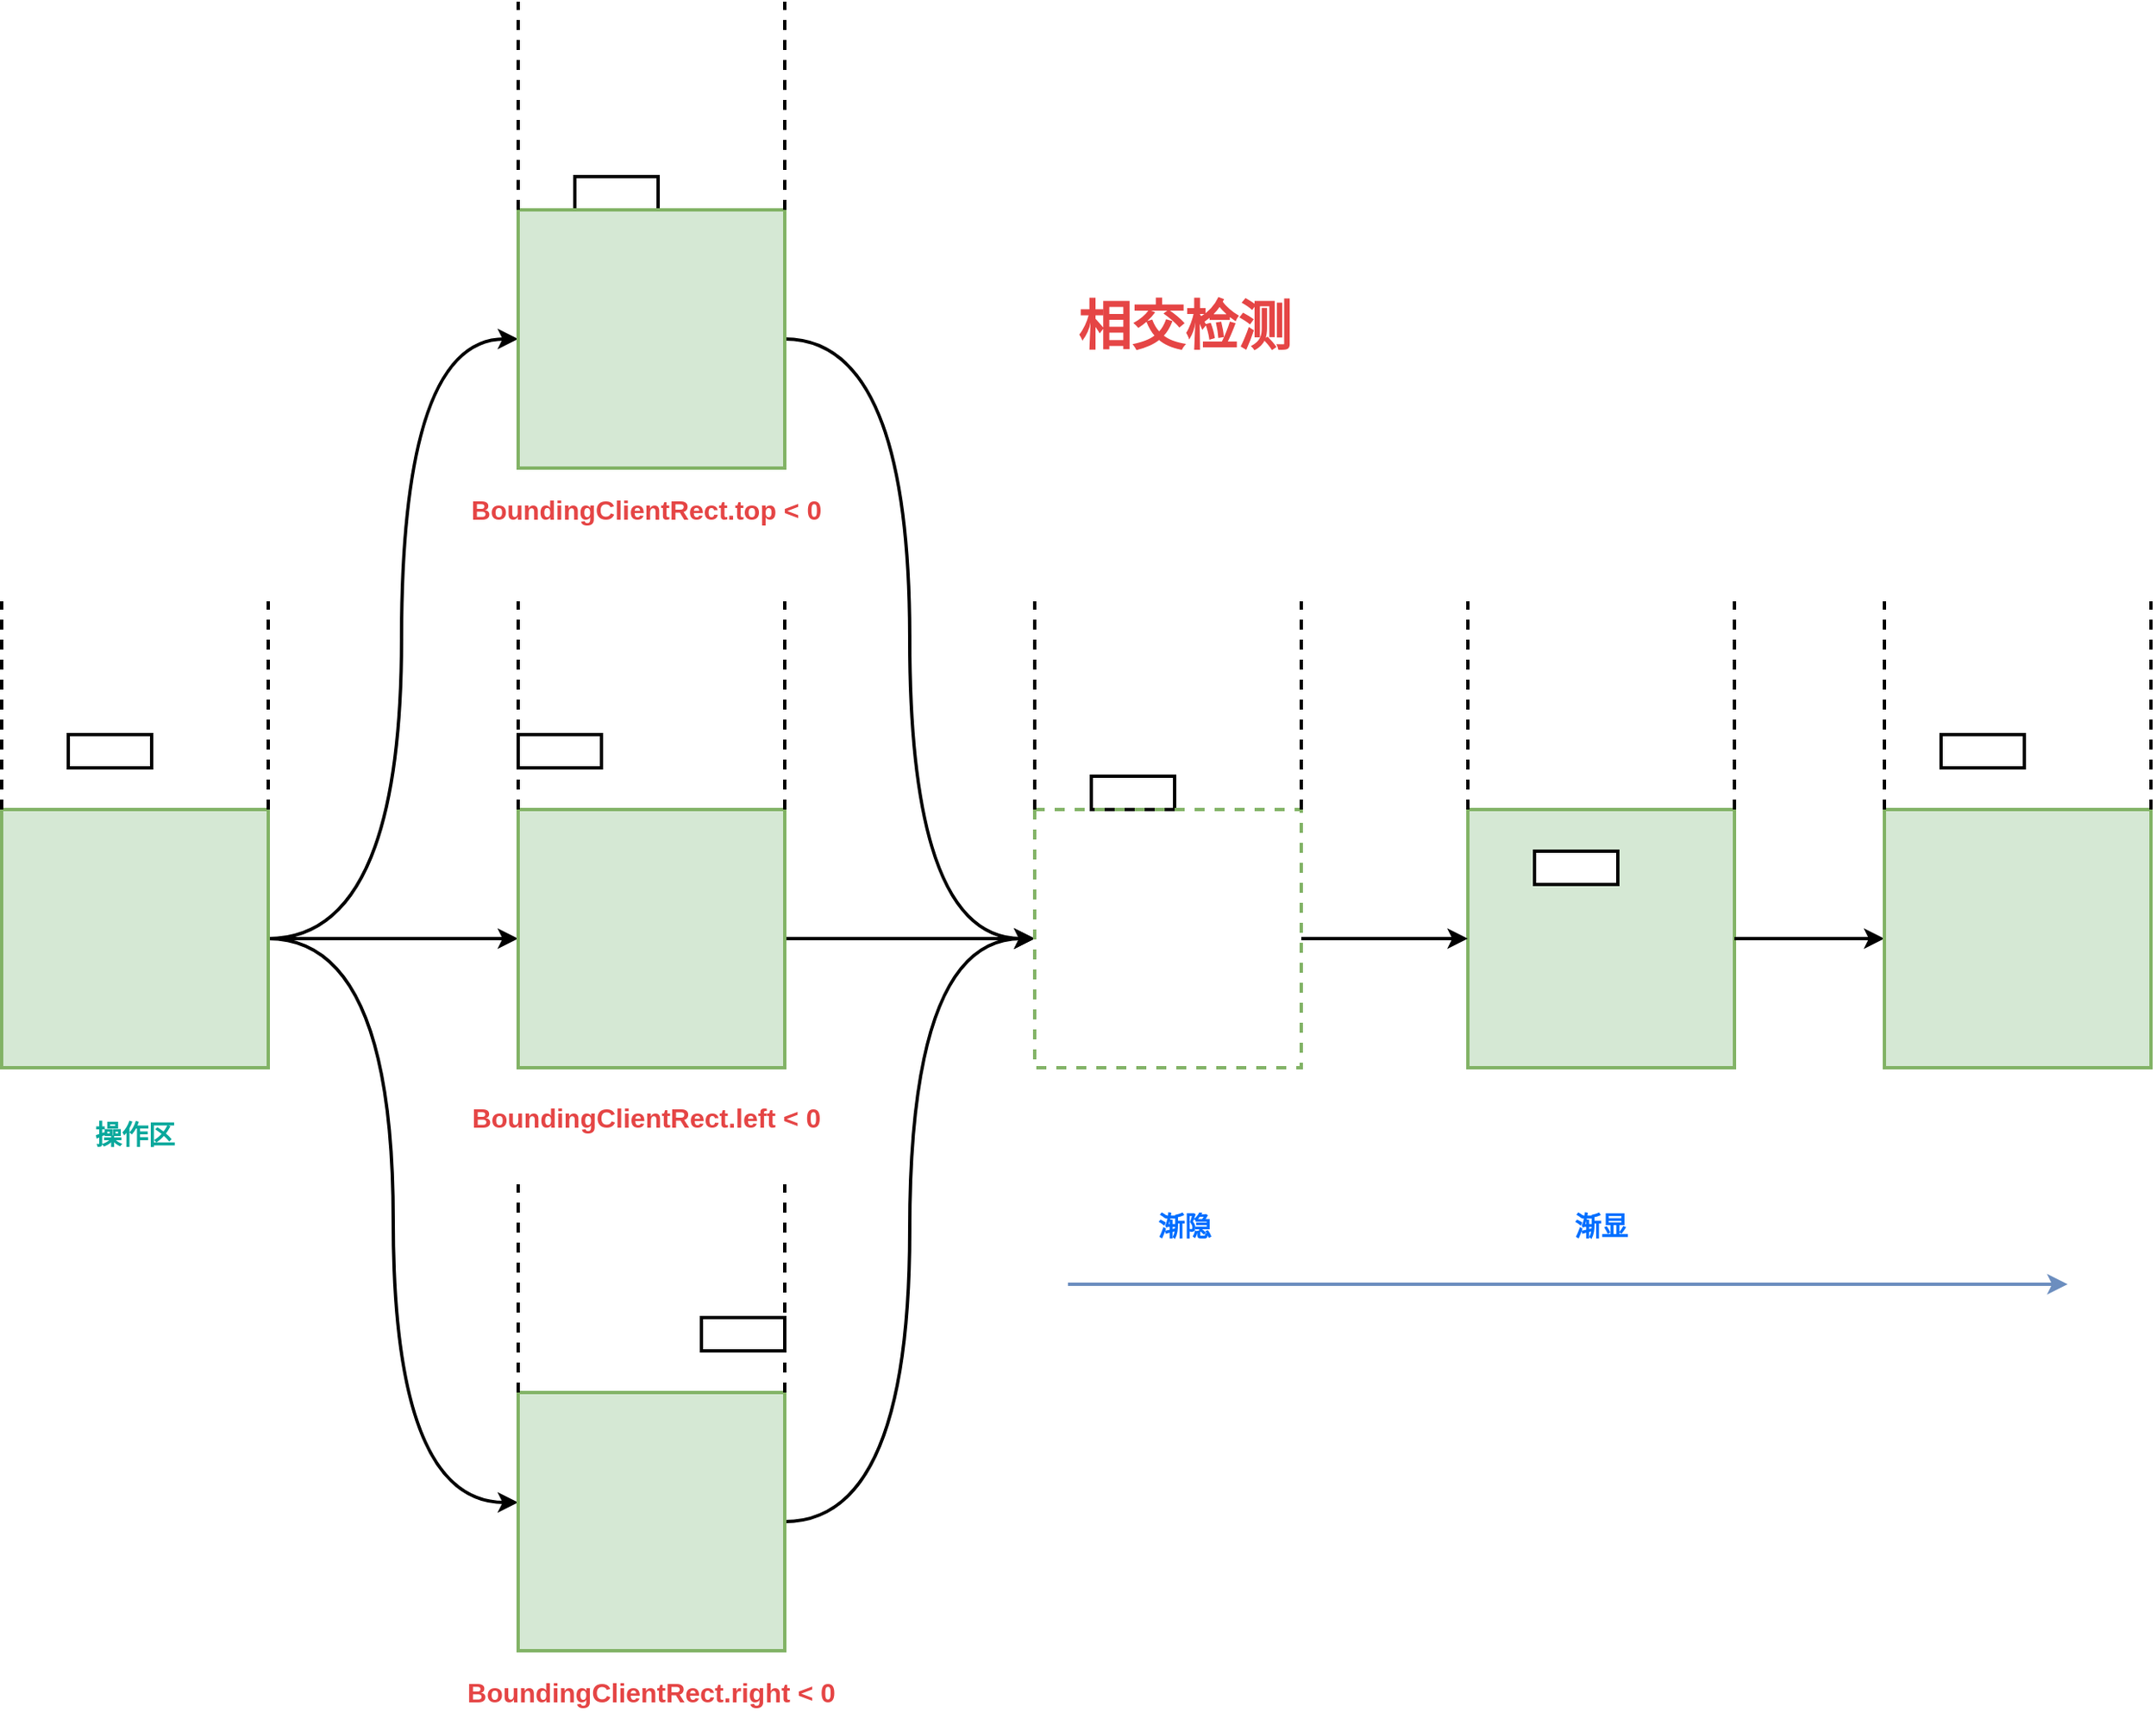 <mxfile version="20.8.13" type="github">
  <diagram name="第 1 页" id="pyim4qZ4rd5q3mOowQ-e">
    <mxGraphModel dx="2120" dy="1138" grid="1" gridSize="10" guides="1" tooltips="1" connect="1" arrows="1" fold="1" page="1" pageScale="1" pageWidth="827" pageHeight="1169" math="0" shadow="0">
      <root>
        <mxCell id="0" />
        <mxCell id="1" parent="0" />
        <mxCell id="yMuCJ4eydJoWDQ9Kz_5B-32" value="" style="rounded=0;whiteSpace=wrap;html=1;glass=0;strokeWidth=2;fillColor=#d5e8d4;strokeColor=#82b366;" vertex="1" parent="1">
          <mxGeometry x="950" y="515" width="160" height="155" as="geometry" />
        </mxCell>
        <mxCell id="yMuCJ4eydJoWDQ9Kz_5B-1" value="" style="rounded=0;whiteSpace=wrap;html=1;strokeWidth=2;" vertex="1" parent="1">
          <mxGeometry x="110" y="470" width="50" height="20" as="geometry" />
        </mxCell>
        <mxCell id="yMuCJ4eydJoWDQ9Kz_5B-39" style="edgeStyle=orthogonalEdgeStyle;rounded=0;orthogonalLoop=1;jettySize=auto;html=1;entryX=0;entryY=0.5;entryDx=0;entryDy=0;strokeWidth=2;curved=1;" edge="1" parent="1" source="yMuCJ4eydJoWDQ9Kz_5B-2" target="yMuCJ4eydJoWDQ9Kz_5B-8">
          <mxGeometry relative="1" as="geometry">
            <Array as="points">
              <mxPoint x="310" y="593" />
              <mxPoint x="310" y="233" />
            </Array>
          </mxGeometry>
        </mxCell>
        <mxCell id="yMuCJ4eydJoWDQ9Kz_5B-40" style="edgeStyle=orthogonalEdgeStyle;curved=1;rounded=0;orthogonalLoop=1;jettySize=auto;html=1;entryX=0;entryY=0.5;entryDx=0;entryDy=0;strokeWidth=2;" edge="1" parent="1" source="yMuCJ4eydJoWDQ9Kz_5B-2" target="yMuCJ4eydJoWDQ9Kz_5B-15">
          <mxGeometry relative="1" as="geometry" />
        </mxCell>
        <mxCell id="yMuCJ4eydJoWDQ9Kz_5B-41" style="edgeStyle=orthogonalEdgeStyle;curved=1;rounded=0;orthogonalLoop=1;jettySize=auto;html=1;entryX=0;entryY=0.426;entryDx=0;entryDy=0;entryPerimeter=0;strokeWidth=2;" edge="1" parent="1" source="yMuCJ4eydJoWDQ9Kz_5B-2" target="yMuCJ4eydJoWDQ9Kz_5B-19">
          <mxGeometry relative="1" as="geometry" />
        </mxCell>
        <mxCell id="yMuCJ4eydJoWDQ9Kz_5B-2" value="" style="rounded=0;whiteSpace=wrap;html=1;glass=0;strokeWidth=2;fillColor=#d5e8d4;strokeColor=#82b366;" vertex="1" parent="1">
          <mxGeometry x="70" y="515" width="160" height="155" as="geometry" />
        </mxCell>
        <mxCell id="yMuCJ4eydJoWDQ9Kz_5B-3" value="&lt;b&gt;&lt;font color=&quot;#08a89c&quot; style=&quot;font-size: 16px;&quot;&gt;操作区&lt;/font&gt;&lt;/b&gt;" style="text;html=1;strokeColor=none;fillColor=none;align=center;verticalAlign=middle;whiteSpace=wrap;rounded=0;" vertex="1" parent="1">
          <mxGeometry x="120" y="695" width="60" height="30" as="geometry" />
        </mxCell>
        <mxCell id="yMuCJ4eydJoWDQ9Kz_5B-5" value="" style="endArrow=none;html=1;rounded=0;strokeWidth=2;dashed=1;" edge="1" parent="1">
          <mxGeometry width="50" height="50" relative="1" as="geometry">
            <mxPoint x="70" y="515" as="sourcePoint" />
            <mxPoint x="70" y="390" as="targetPoint" />
          </mxGeometry>
        </mxCell>
        <mxCell id="yMuCJ4eydJoWDQ9Kz_5B-6" value="" style="endArrow=none;html=1;rounded=0;strokeWidth=2;dashed=1;" edge="1" parent="1">
          <mxGeometry width="50" height="50" relative="1" as="geometry">
            <mxPoint x="230" y="515" as="sourcePoint" />
            <mxPoint x="230" y="390" as="targetPoint" />
          </mxGeometry>
        </mxCell>
        <mxCell id="yMuCJ4eydJoWDQ9Kz_5B-7" value="" style="rounded=0;whiteSpace=wrap;html=1;strokeWidth=2;" vertex="1" parent="1">
          <mxGeometry x="414" y="135" width="50" height="20" as="geometry" />
        </mxCell>
        <mxCell id="yMuCJ4eydJoWDQ9Kz_5B-43" style="edgeStyle=orthogonalEdgeStyle;curved=1;rounded=0;orthogonalLoop=1;jettySize=auto;html=1;entryX=0;entryY=0.5;entryDx=0;entryDy=0;strokeWidth=2;" edge="1" parent="1" source="yMuCJ4eydJoWDQ9Kz_5B-8" target="yMuCJ4eydJoWDQ9Kz_5B-28">
          <mxGeometry relative="1" as="geometry" />
        </mxCell>
        <mxCell id="yMuCJ4eydJoWDQ9Kz_5B-8" value="" style="rounded=0;whiteSpace=wrap;html=1;glass=0;strokeWidth=2;fillColor=#d5e8d4;strokeColor=#82b366;" vertex="1" parent="1">
          <mxGeometry x="380" y="155" width="160" height="155" as="geometry" />
        </mxCell>
        <mxCell id="yMuCJ4eydJoWDQ9Kz_5B-9" value="" style="endArrow=none;html=1;rounded=0;strokeWidth=2;dashed=1;" edge="1" parent="1">
          <mxGeometry width="50" height="50" relative="1" as="geometry">
            <mxPoint x="380" y="155" as="sourcePoint" />
            <mxPoint x="380" y="30" as="targetPoint" />
          </mxGeometry>
        </mxCell>
        <mxCell id="yMuCJ4eydJoWDQ9Kz_5B-10" value="" style="endArrow=none;html=1;rounded=0;strokeWidth=2;dashed=1;" edge="1" parent="1">
          <mxGeometry width="50" height="50" relative="1" as="geometry">
            <mxPoint x="540" y="155" as="sourcePoint" />
            <mxPoint x="540" y="30" as="targetPoint" />
          </mxGeometry>
        </mxCell>
        <mxCell id="yMuCJ4eydJoWDQ9Kz_5B-14" value="" style="rounded=0;whiteSpace=wrap;html=1;strokeWidth=2;" vertex="1" parent="1">
          <mxGeometry x="380" y="470" width="50" height="20" as="geometry" />
        </mxCell>
        <mxCell id="yMuCJ4eydJoWDQ9Kz_5B-44" style="edgeStyle=orthogonalEdgeStyle;curved=1;rounded=0;orthogonalLoop=1;jettySize=auto;html=1;entryX=0;entryY=0.5;entryDx=0;entryDy=0;strokeWidth=2;" edge="1" parent="1" source="yMuCJ4eydJoWDQ9Kz_5B-15" target="yMuCJ4eydJoWDQ9Kz_5B-28">
          <mxGeometry relative="1" as="geometry" />
        </mxCell>
        <mxCell id="yMuCJ4eydJoWDQ9Kz_5B-15" value="" style="rounded=0;whiteSpace=wrap;html=1;glass=0;strokeWidth=2;fillColor=#d5e8d4;strokeColor=#82b366;" vertex="1" parent="1">
          <mxGeometry x="380" y="515" width="160" height="155" as="geometry" />
        </mxCell>
        <mxCell id="yMuCJ4eydJoWDQ9Kz_5B-16" value="" style="endArrow=none;html=1;rounded=0;strokeWidth=2;dashed=1;" edge="1" parent="1">
          <mxGeometry width="50" height="50" relative="1" as="geometry">
            <mxPoint x="380" y="515" as="sourcePoint" />
            <mxPoint x="380" y="390" as="targetPoint" />
          </mxGeometry>
        </mxCell>
        <mxCell id="yMuCJ4eydJoWDQ9Kz_5B-17" value="" style="endArrow=none;html=1;rounded=0;strokeWidth=2;dashed=1;" edge="1" parent="1">
          <mxGeometry width="50" height="50" relative="1" as="geometry">
            <mxPoint x="540.0" y="515" as="sourcePoint" />
            <mxPoint x="540.0" y="390" as="targetPoint" />
          </mxGeometry>
        </mxCell>
        <mxCell id="yMuCJ4eydJoWDQ9Kz_5B-18" value="" style="rounded=0;whiteSpace=wrap;html=1;strokeWidth=2;" vertex="1" parent="1">
          <mxGeometry x="490" y="820" width="50" height="20" as="geometry" />
        </mxCell>
        <mxCell id="yMuCJ4eydJoWDQ9Kz_5B-45" style="edgeStyle=orthogonalEdgeStyle;curved=1;rounded=0;orthogonalLoop=1;jettySize=auto;html=1;entryX=0;entryY=0.5;entryDx=0;entryDy=0;strokeWidth=2;" edge="1" parent="1" source="yMuCJ4eydJoWDQ9Kz_5B-19" target="yMuCJ4eydJoWDQ9Kz_5B-28">
          <mxGeometry relative="1" as="geometry" />
        </mxCell>
        <mxCell id="yMuCJ4eydJoWDQ9Kz_5B-19" value="" style="rounded=0;whiteSpace=wrap;html=1;glass=0;strokeWidth=2;fillColor=#d5e8d4;strokeColor=#82b366;" vertex="1" parent="1">
          <mxGeometry x="380" y="865" width="160" height="155" as="geometry" />
        </mxCell>
        <mxCell id="yMuCJ4eydJoWDQ9Kz_5B-20" value="" style="endArrow=none;html=1;rounded=0;strokeWidth=2;dashed=1;" edge="1" parent="1">
          <mxGeometry width="50" height="50" relative="1" as="geometry">
            <mxPoint x="380" y="865" as="sourcePoint" />
            <mxPoint x="380" y="740" as="targetPoint" />
          </mxGeometry>
        </mxCell>
        <mxCell id="yMuCJ4eydJoWDQ9Kz_5B-21" value="" style="endArrow=none;html=1;rounded=0;strokeWidth=2;dashed=1;" edge="1" parent="1">
          <mxGeometry width="50" height="50" relative="1" as="geometry">
            <mxPoint x="540.0" y="865" as="sourcePoint" />
            <mxPoint x="540.0" y="740" as="targetPoint" />
          </mxGeometry>
        </mxCell>
        <mxCell id="yMuCJ4eydJoWDQ9Kz_5B-22" value="&lt;font color=&quot;#e54545&quot;&gt;&lt;span style=&quot;font-size: 16px;&quot;&gt;&lt;b&gt;BoundingClientRect.top &amp;lt; 0&lt;/b&gt;&lt;/span&gt;&lt;/font&gt;" style="text;html=1;strokeColor=none;fillColor=none;align=center;verticalAlign=middle;whiteSpace=wrap;rounded=0;" vertex="1" parent="1">
          <mxGeometry x="327.34" y="320" width="260" height="30" as="geometry" />
        </mxCell>
        <mxCell id="yMuCJ4eydJoWDQ9Kz_5B-24" value="&lt;font color=&quot;#e54545&quot;&gt;&lt;span style=&quot;font-size: 16px;&quot;&gt;&lt;b&gt;BoundingClientRect.left &amp;lt; 0&lt;/b&gt;&lt;/span&gt;&lt;/font&gt;" style="text;html=1;strokeColor=none;fillColor=none;align=center;verticalAlign=middle;whiteSpace=wrap;rounded=0;" vertex="1" parent="1">
          <mxGeometry x="327.34" y="685" width="260" height="30" as="geometry" />
        </mxCell>
        <mxCell id="yMuCJ4eydJoWDQ9Kz_5B-26" value="&lt;font color=&quot;#e54545&quot;&gt;&lt;span style=&quot;font-size: 16px;&quot;&gt;&lt;b&gt;BoundingClientRect.right &amp;lt; 0&lt;/b&gt;&lt;/span&gt;&lt;/font&gt;" style="text;html=1;strokeColor=none;fillColor=none;align=center;verticalAlign=middle;whiteSpace=wrap;rounded=0;" vertex="1" parent="1">
          <mxGeometry x="330" y="1030" width="260" height="30" as="geometry" />
        </mxCell>
        <mxCell id="yMuCJ4eydJoWDQ9Kz_5B-27" value="" style="rounded=0;whiteSpace=wrap;html=1;strokeWidth=2;" vertex="1" parent="1">
          <mxGeometry x="724" y="495" width="50" height="20" as="geometry" />
        </mxCell>
        <mxCell id="yMuCJ4eydJoWDQ9Kz_5B-46" style="edgeStyle=orthogonalEdgeStyle;curved=1;rounded=0;orthogonalLoop=1;jettySize=auto;html=1;entryX=0;entryY=0.5;entryDx=0;entryDy=0;strokeWidth=2;" edge="1" parent="1" source="yMuCJ4eydJoWDQ9Kz_5B-28" target="yMuCJ4eydJoWDQ9Kz_5B-32">
          <mxGeometry relative="1" as="geometry" />
        </mxCell>
        <mxCell id="yMuCJ4eydJoWDQ9Kz_5B-28" value="" style="rounded=0;whiteSpace=wrap;html=1;glass=0;strokeWidth=2;fillColor=none;strokeColor=#82b366;dashed=1;" vertex="1" parent="1">
          <mxGeometry x="690" y="515" width="160" height="155" as="geometry" />
        </mxCell>
        <mxCell id="yMuCJ4eydJoWDQ9Kz_5B-29" value="" style="endArrow=none;html=1;rounded=0;strokeWidth=2;dashed=1;" edge="1" parent="1">
          <mxGeometry width="50" height="50" relative="1" as="geometry">
            <mxPoint x="690" y="515" as="sourcePoint" />
            <mxPoint x="690" y="390" as="targetPoint" />
          </mxGeometry>
        </mxCell>
        <mxCell id="yMuCJ4eydJoWDQ9Kz_5B-30" value="" style="endArrow=none;html=1;rounded=0;strokeWidth=2;dashed=1;" edge="1" parent="1">
          <mxGeometry width="50" height="50" relative="1" as="geometry">
            <mxPoint x="850" y="515" as="sourcePoint" />
            <mxPoint x="850" y="390" as="targetPoint" />
          </mxGeometry>
        </mxCell>
        <mxCell id="yMuCJ4eydJoWDQ9Kz_5B-31" value="" style="rounded=0;whiteSpace=wrap;html=1;strokeWidth=2;" vertex="1" parent="1">
          <mxGeometry x="990" y="540" width="50" height="20" as="geometry" />
        </mxCell>
        <mxCell id="yMuCJ4eydJoWDQ9Kz_5B-47" style="edgeStyle=orthogonalEdgeStyle;curved=1;rounded=0;orthogonalLoop=1;jettySize=auto;html=1;exitX=1;exitY=0.5;exitDx=0;exitDy=0;entryX=0;entryY=0.5;entryDx=0;entryDy=0;strokeWidth=2;" edge="1" parent="1" source="yMuCJ4eydJoWDQ9Kz_5B-32" target="yMuCJ4eydJoWDQ9Kz_5B-36">
          <mxGeometry relative="1" as="geometry" />
        </mxCell>
        <mxCell id="yMuCJ4eydJoWDQ9Kz_5B-33" value="" style="endArrow=none;html=1;rounded=0;strokeWidth=2;dashed=1;" edge="1" parent="1">
          <mxGeometry width="50" height="50" relative="1" as="geometry">
            <mxPoint x="950" y="515" as="sourcePoint" />
            <mxPoint x="950" y="390" as="targetPoint" />
          </mxGeometry>
        </mxCell>
        <mxCell id="yMuCJ4eydJoWDQ9Kz_5B-34" value="" style="endArrow=none;html=1;rounded=0;strokeWidth=2;dashed=1;" edge="1" parent="1">
          <mxGeometry width="50" height="50" relative="1" as="geometry">
            <mxPoint x="1110" y="515" as="sourcePoint" />
            <mxPoint x="1110" y="390" as="targetPoint" />
          </mxGeometry>
        </mxCell>
        <mxCell id="yMuCJ4eydJoWDQ9Kz_5B-35" value="" style="rounded=0;whiteSpace=wrap;html=1;strokeWidth=2;" vertex="1" parent="1">
          <mxGeometry x="1234" y="470" width="50" height="20" as="geometry" />
        </mxCell>
        <mxCell id="yMuCJ4eydJoWDQ9Kz_5B-36" value="" style="rounded=0;whiteSpace=wrap;html=1;glass=0;strokeWidth=2;fillColor=#d5e8d4;strokeColor=#82b366;" vertex="1" parent="1">
          <mxGeometry x="1200" y="515" width="160" height="155" as="geometry" />
        </mxCell>
        <mxCell id="yMuCJ4eydJoWDQ9Kz_5B-37" value="" style="endArrow=none;html=1;rounded=0;strokeWidth=2;dashed=1;" edge="1" parent="1">
          <mxGeometry width="50" height="50" relative="1" as="geometry">
            <mxPoint x="1200" y="515" as="sourcePoint" />
            <mxPoint x="1200" y="390" as="targetPoint" />
          </mxGeometry>
        </mxCell>
        <mxCell id="yMuCJ4eydJoWDQ9Kz_5B-38" value="" style="endArrow=none;html=1;rounded=0;strokeWidth=2;dashed=1;" edge="1" parent="1">
          <mxGeometry width="50" height="50" relative="1" as="geometry">
            <mxPoint x="1360" y="515" as="sourcePoint" />
            <mxPoint x="1360" y="390" as="targetPoint" />
          </mxGeometry>
        </mxCell>
        <mxCell id="yMuCJ4eydJoWDQ9Kz_5B-50" value="&lt;font size=&quot;1&quot; color=&quot;#e54545&quot;&gt;&lt;b style=&quot;font-size: 32px;&quot;&gt;相交检测&lt;/b&gt;&lt;/font&gt;" style="text;html=1;strokeColor=none;fillColor=none;align=center;verticalAlign=middle;whiteSpace=wrap;rounded=0;" vertex="1" parent="1">
          <mxGeometry x="710" y="210" width="140" height="30" as="geometry" />
        </mxCell>
        <mxCell id="yMuCJ4eydJoWDQ9Kz_5B-53" value="" style="endArrow=classic;html=1;rounded=0;strokeWidth=2;fontSize=32;fontColor=#E54545;curved=1;fillColor=#dae8fc;strokeColor=#6c8ebf;" edge="1" parent="1">
          <mxGeometry width="50" height="50" relative="1" as="geometry">
            <mxPoint x="710" y="800" as="sourcePoint" />
            <mxPoint x="1310" y="800" as="targetPoint" />
          </mxGeometry>
        </mxCell>
        <mxCell id="yMuCJ4eydJoWDQ9Kz_5B-54" value="&lt;span style=&quot;font-size: 16px;&quot;&gt;&lt;b style=&quot;&quot;&gt;&lt;font color=&quot;#006eff&quot;&gt;渐隐&lt;/font&gt;&lt;/b&gt;&lt;/span&gt;" style="text;html=1;strokeColor=none;fillColor=none;align=center;verticalAlign=middle;whiteSpace=wrap;rounded=0;" vertex="1" parent="1">
          <mxGeometry x="750" y="750" width="60" height="30" as="geometry" />
        </mxCell>
        <mxCell id="yMuCJ4eydJoWDQ9Kz_5B-55" value="&lt;span style=&quot;font-size: 16px;&quot;&gt;&lt;b style=&quot;&quot;&gt;&lt;font color=&quot;#006eff&quot;&gt;渐显&lt;/font&gt;&lt;/b&gt;&lt;/span&gt;" style="text;html=1;strokeColor=none;fillColor=none;align=center;verticalAlign=middle;whiteSpace=wrap;rounded=0;" vertex="1" parent="1">
          <mxGeometry x="1000" y="750" width="60" height="30" as="geometry" />
        </mxCell>
      </root>
    </mxGraphModel>
  </diagram>
</mxfile>
